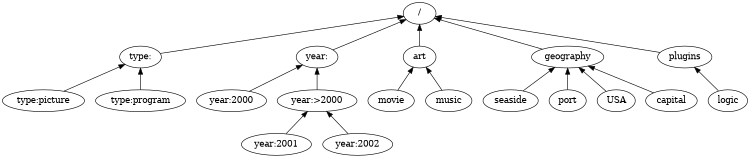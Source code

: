 #usage:
# dot -Tps test.dot > test.ps; gv test.ps

digraph misc {
#rotate=90;
size="5,5";

slash [label="/"];
type [label="type:"];
year [label="year:"];
year2000 [label="year:2000"];
yearsup2000 [label="year:>2000"];
year2001 [label="year:2001"];
year2002 [label="year:2002"];

typepict [label="type:picture"];
typeprog  [label="type:program"];




slash -> type   [dir=back];
slash -> art   [dir=back];
slash -> geography   [dir=back];
slash -> plugins [dir=back];
slash -> year [dir=back];

plugins -> logic [dir=back];


art -> movie   [dir=back];
art -> music   [dir=back];

type -> typepict   [dir=back];
type -> typeprog   [dir=back];
 
geography -> seaside   [dir=back];
geography -> port   [dir=back];
geography -> USA   [dir=back];
geography -> capital   [dir=back];

year -> year2000     [dir=back];
year -> yearsup2000  [dir=back];
yearsup2000 -> year2001 [dir=back];
yearsup2000 -> year2002 [dir=back];

}

